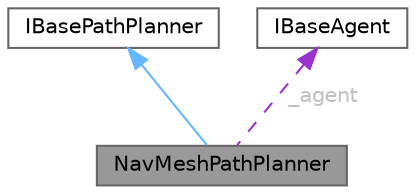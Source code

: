 digraph "NavMeshPathPlanner"
{
 // LATEX_PDF_SIZE
  bgcolor="transparent";
  edge [fontname=Helvetica,fontsize=10,labelfontname=Helvetica,labelfontsize=10];
  node [fontname=Helvetica,fontsize=10,shape=box,height=0.2,width=0.4];
  Node1 [id="Node000001",label="NavMeshPathPlanner",height=0.2,width=0.4,color="gray40", fillcolor="grey60", style="filled", fontcolor="black",tooltip="Concrete class for path planning Uses UnityEngine.AI.NavMeshAgent for all calculations."];
  Node2 -> Node1 [id="edge1_Node000001_Node000002",dir="back",color="steelblue1",style="solid",tooltip=" "];
  Node2 [id="Node000002",label="IBasePathPlanner",height=0.2,width=0.4,color="gray40", fillcolor="white", style="filled",URL="$interface_i_base_path_planner.html",tooltip="Defines interface for path planning algorithm of agent."];
  Node3 -> Node1 [id="edge2_Node000001_Node000003",dir="back",color="darkorchid3",style="dashed",tooltip=" ",label=" _agent",fontcolor="grey" ];
  Node3 [id="Node000003",label="IBaseAgent",height=0.2,width=0.4,color="gray40", fillcolor="white", style="filled",URL="$interface_i_base_agent.html",tooltip="Defines interface for base agent and properties related to its behaviour."];
}
